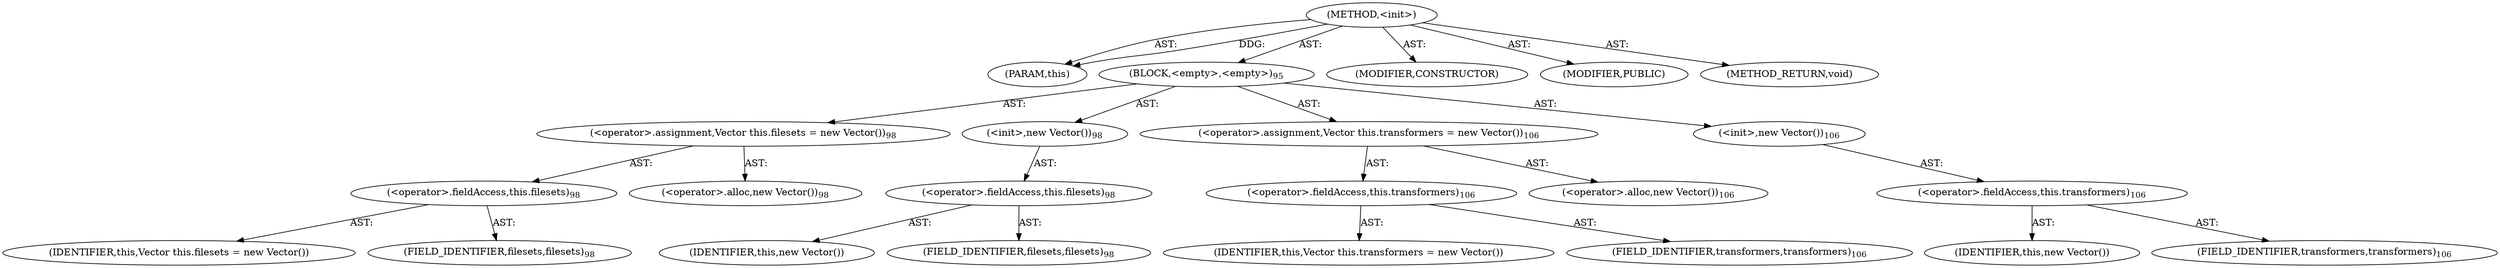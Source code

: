 digraph "&lt;init&gt;" {  
"111669149707" [label = <(METHOD,&lt;init&gt;)> ]
"115964117009" [label = <(PARAM,this)> ]
"25769803815" [label = <(BLOCK,&lt;empty&gt;,&lt;empty&gt;)<SUB>95</SUB>> ]
"30064771267" [label = <(&lt;operator&gt;.assignment,Vector this.filesets = new Vector())<SUB>98</SUB>> ]
"30064771268" [label = <(&lt;operator&gt;.fieldAccess,this.filesets)<SUB>98</SUB>> ]
"68719476923" [label = <(IDENTIFIER,this,Vector this.filesets = new Vector())> ]
"55834574870" [label = <(FIELD_IDENTIFIER,filesets,filesets)<SUB>98</SUB>> ]
"30064771269" [label = <(&lt;operator&gt;.alloc,new Vector())<SUB>98</SUB>> ]
"30064771270" [label = <(&lt;init&gt;,new Vector())<SUB>98</SUB>> ]
"30064771271" [label = <(&lt;operator&gt;.fieldAccess,this.filesets)<SUB>98</SUB>> ]
"68719476924" [label = <(IDENTIFIER,this,new Vector())> ]
"55834574871" [label = <(FIELD_IDENTIFIER,filesets,filesets)<SUB>98</SUB>> ]
"30064771272" [label = <(&lt;operator&gt;.assignment,Vector this.transformers = new Vector())<SUB>106</SUB>> ]
"30064771273" [label = <(&lt;operator&gt;.fieldAccess,this.transformers)<SUB>106</SUB>> ]
"68719476925" [label = <(IDENTIFIER,this,Vector this.transformers = new Vector())> ]
"55834574872" [label = <(FIELD_IDENTIFIER,transformers,transformers)<SUB>106</SUB>> ]
"30064771274" [label = <(&lt;operator&gt;.alloc,new Vector())<SUB>106</SUB>> ]
"30064771275" [label = <(&lt;init&gt;,new Vector())<SUB>106</SUB>> ]
"30064771276" [label = <(&lt;operator&gt;.fieldAccess,this.transformers)<SUB>106</SUB>> ]
"68719476926" [label = <(IDENTIFIER,this,new Vector())> ]
"55834574873" [label = <(FIELD_IDENTIFIER,transformers,transformers)<SUB>106</SUB>> ]
"133143986206" [label = <(MODIFIER,CONSTRUCTOR)> ]
"133143986207" [label = <(MODIFIER,PUBLIC)> ]
"128849018891" [label = <(METHOD_RETURN,void)> ]
  "111669149707" -> "115964117009"  [ label = "AST: "] 
  "111669149707" -> "25769803815"  [ label = "AST: "] 
  "111669149707" -> "133143986206"  [ label = "AST: "] 
  "111669149707" -> "133143986207"  [ label = "AST: "] 
  "111669149707" -> "128849018891"  [ label = "AST: "] 
  "25769803815" -> "30064771267"  [ label = "AST: "] 
  "25769803815" -> "30064771270"  [ label = "AST: "] 
  "25769803815" -> "30064771272"  [ label = "AST: "] 
  "25769803815" -> "30064771275"  [ label = "AST: "] 
  "30064771267" -> "30064771268"  [ label = "AST: "] 
  "30064771267" -> "30064771269"  [ label = "AST: "] 
  "30064771268" -> "68719476923"  [ label = "AST: "] 
  "30064771268" -> "55834574870"  [ label = "AST: "] 
  "30064771270" -> "30064771271"  [ label = "AST: "] 
  "30064771271" -> "68719476924"  [ label = "AST: "] 
  "30064771271" -> "55834574871"  [ label = "AST: "] 
  "30064771272" -> "30064771273"  [ label = "AST: "] 
  "30064771272" -> "30064771274"  [ label = "AST: "] 
  "30064771273" -> "68719476925"  [ label = "AST: "] 
  "30064771273" -> "55834574872"  [ label = "AST: "] 
  "30064771275" -> "30064771276"  [ label = "AST: "] 
  "30064771276" -> "68719476926"  [ label = "AST: "] 
  "30064771276" -> "55834574873"  [ label = "AST: "] 
  "111669149707" -> "115964117009"  [ label = "DDG: "] 
}
